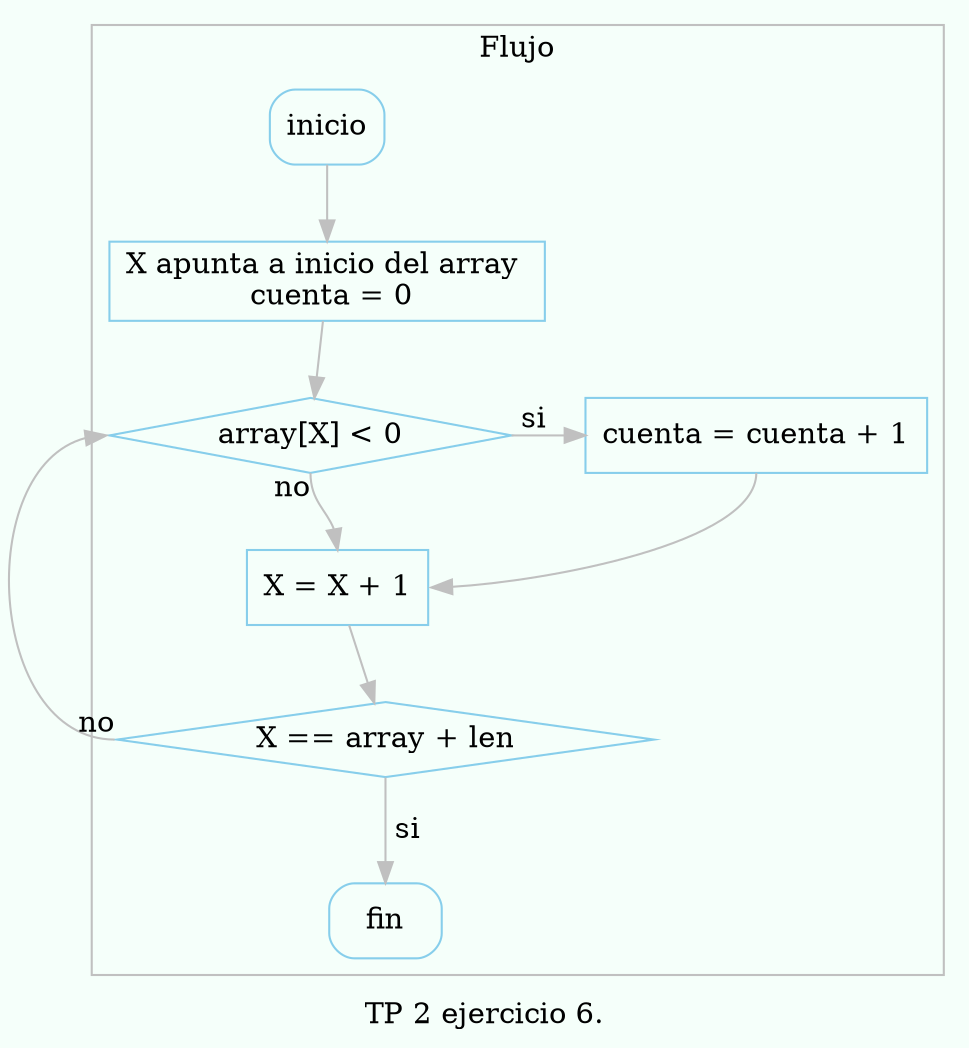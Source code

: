 digraph {
    labelloc = bc;
    color   = "gray";
    bgcolor = "mintcream";
    node [color="skyblue"];
    edge [color="gray"];

    subgraph cluster_flujo {
        label = "Flujo";
        labelloc = tc;

        inicio[shape="box", style=rounded];
        fin[shape="box", style=rounded];

        inicia_punteros[
            shape="box",
            label="X apunta a inicio del array \n cuenta = 0"
        ]

        mueve_punteros[
            shape="box",
            label="X = X + 1",
        ]

        compara_elemento[
            shape="diamond",
            label="array[X] < 0",
        ]

        compara_punteros[
            shape="diamond",
            label="X == array + len",
        ]

        incrementa[
            shape="box",
            label="cuenta = cuenta + 1",
        ]

        inicio -> inicia_punteros -> compara_elemento;
        compara_elemento:e -> incrementa:w[taillabel=" si"];
        {rank=same; compara_elemento ; incrementa}
        incrementa:s -> mueve_punteros:e[constraint=false];

        compara_elemento:s -> mueve_punteros:n[taillabel=" no"];
        mueve_punteros -> compara_punteros;

        compara_punteros:w -> compara_elemento:w[taillabel=" no"];
        compara_punteros -> fin[label=" si"];
    }

    label="TP 2 ejercicio 6.";
}

